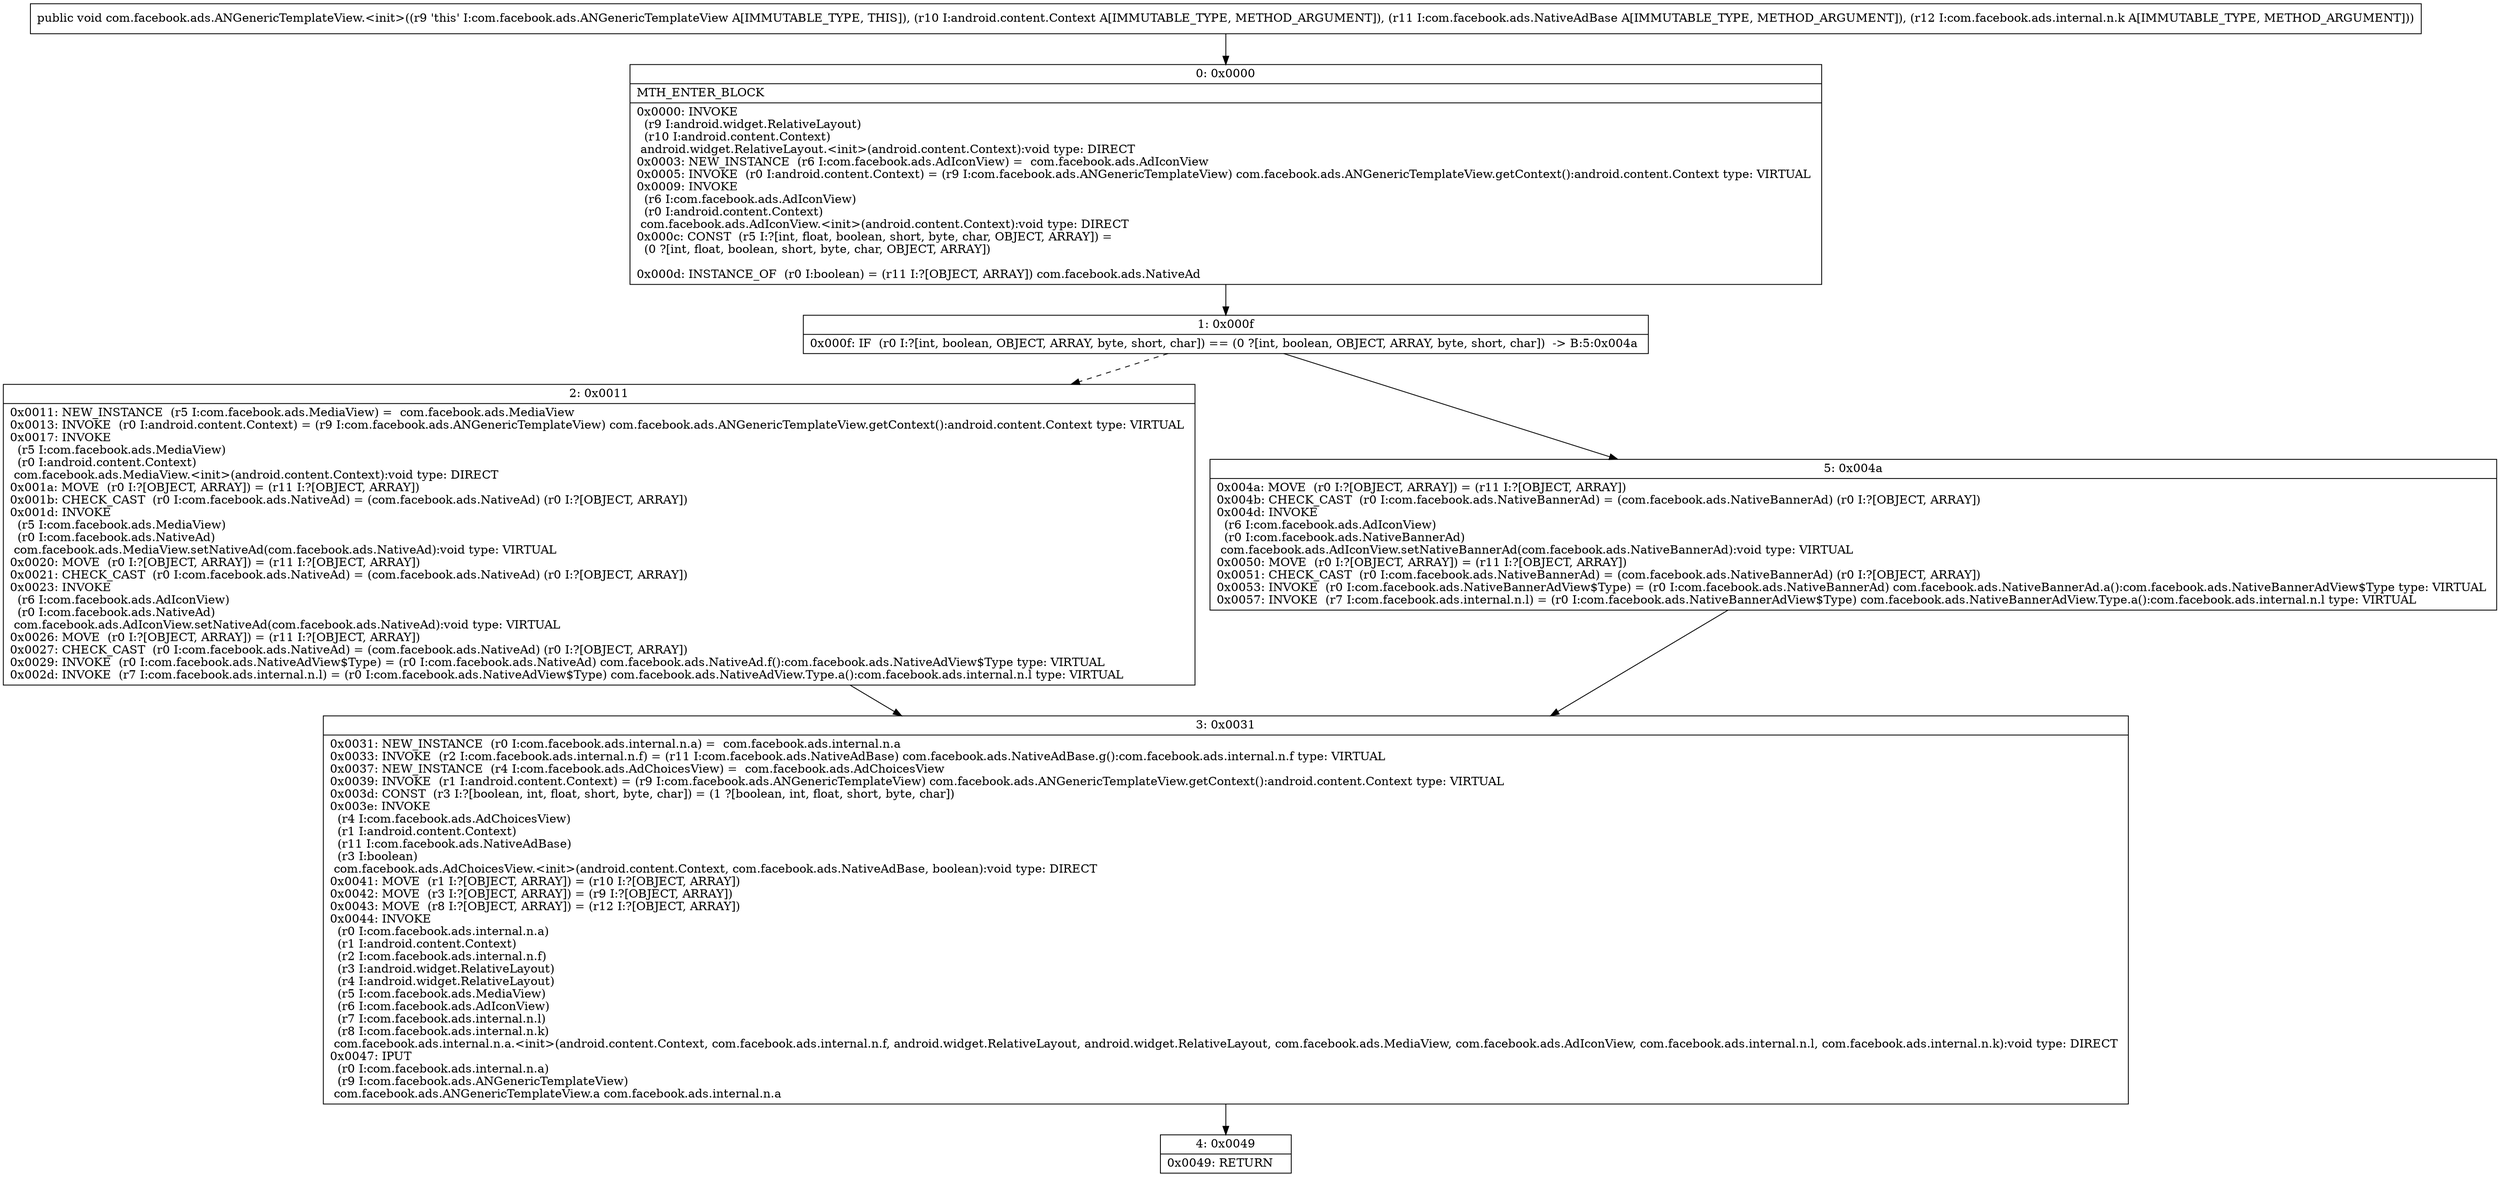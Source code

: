 digraph "CFG forcom.facebook.ads.ANGenericTemplateView.\<init\>(Landroid\/content\/Context;Lcom\/facebook\/ads\/NativeAdBase;Lcom\/facebook\/ads\/internal\/n\/k;)V" {
Node_0 [shape=record,label="{0\:\ 0x0000|MTH_ENTER_BLOCK\l|0x0000: INVOKE  \l  (r9 I:android.widget.RelativeLayout)\l  (r10 I:android.content.Context)\l android.widget.RelativeLayout.\<init\>(android.content.Context):void type: DIRECT \l0x0003: NEW_INSTANCE  (r6 I:com.facebook.ads.AdIconView) =  com.facebook.ads.AdIconView \l0x0005: INVOKE  (r0 I:android.content.Context) = (r9 I:com.facebook.ads.ANGenericTemplateView) com.facebook.ads.ANGenericTemplateView.getContext():android.content.Context type: VIRTUAL \l0x0009: INVOKE  \l  (r6 I:com.facebook.ads.AdIconView)\l  (r0 I:android.content.Context)\l com.facebook.ads.AdIconView.\<init\>(android.content.Context):void type: DIRECT \l0x000c: CONST  (r5 I:?[int, float, boolean, short, byte, char, OBJECT, ARRAY]) = \l  (0 ?[int, float, boolean, short, byte, char, OBJECT, ARRAY])\l \l0x000d: INSTANCE_OF  (r0 I:boolean) = (r11 I:?[OBJECT, ARRAY]) com.facebook.ads.NativeAd \l}"];
Node_1 [shape=record,label="{1\:\ 0x000f|0x000f: IF  (r0 I:?[int, boolean, OBJECT, ARRAY, byte, short, char]) == (0 ?[int, boolean, OBJECT, ARRAY, byte, short, char])  \-\> B:5:0x004a \l}"];
Node_2 [shape=record,label="{2\:\ 0x0011|0x0011: NEW_INSTANCE  (r5 I:com.facebook.ads.MediaView) =  com.facebook.ads.MediaView \l0x0013: INVOKE  (r0 I:android.content.Context) = (r9 I:com.facebook.ads.ANGenericTemplateView) com.facebook.ads.ANGenericTemplateView.getContext():android.content.Context type: VIRTUAL \l0x0017: INVOKE  \l  (r5 I:com.facebook.ads.MediaView)\l  (r0 I:android.content.Context)\l com.facebook.ads.MediaView.\<init\>(android.content.Context):void type: DIRECT \l0x001a: MOVE  (r0 I:?[OBJECT, ARRAY]) = (r11 I:?[OBJECT, ARRAY]) \l0x001b: CHECK_CAST  (r0 I:com.facebook.ads.NativeAd) = (com.facebook.ads.NativeAd) (r0 I:?[OBJECT, ARRAY]) \l0x001d: INVOKE  \l  (r5 I:com.facebook.ads.MediaView)\l  (r0 I:com.facebook.ads.NativeAd)\l com.facebook.ads.MediaView.setNativeAd(com.facebook.ads.NativeAd):void type: VIRTUAL \l0x0020: MOVE  (r0 I:?[OBJECT, ARRAY]) = (r11 I:?[OBJECT, ARRAY]) \l0x0021: CHECK_CAST  (r0 I:com.facebook.ads.NativeAd) = (com.facebook.ads.NativeAd) (r0 I:?[OBJECT, ARRAY]) \l0x0023: INVOKE  \l  (r6 I:com.facebook.ads.AdIconView)\l  (r0 I:com.facebook.ads.NativeAd)\l com.facebook.ads.AdIconView.setNativeAd(com.facebook.ads.NativeAd):void type: VIRTUAL \l0x0026: MOVE  (r0 I:?[OBJECT, ARRAY]) = (r11 I:?[OBJECT, ARRAY]) \l0x0027: CHECK_CAST  (r0 I:com.facebook.ads.NativeAd) = (com.facebook.ads.NativeAd) (r0 I:?[OBJECT, ARRAY]) \l0x0029: INVOKE  (r0 I:com.facebook.ads.NativeAdView$Type) = (r0 I:com.facebook.ads.NativeAd) com.facebook.ads.NativeAd.f():com.facebook.ads.NativeAdView$Type type: VIRTUAL \l0x002d: INVOKE  (r7 I:com.facebook.ads.internal.n.l) = (r0 I:com.facebook.ads.NativeAdView$Type) com.facebook.ads.NativeAdView.Type.a():com.facebook.ads.internal.n.l type: VIRTUAL \l}"];
Node_3 [shape=record,label="{3\:\ 0x0031|0x0031: NEW_INSTANCE  (r0 I:com.facebook.ads.internal.n.a) =  com.facebook.ads.internal.n.a \l0x0033: INVOKE  (r2 I:com.facebook.ads.internal.n.f) = (r11 I:com.facebook.ads.NativeAdBase) com.facebook.ads.NativeAdBase.g():com.facebook.ads.internal.n.f type: VIRTUAL \l0x0037: NEW_INSTANCE  (r4 I:com.facebook.ads.AdChoicesView) =  com.facebook.ads.AdChoicesView \l0x0039: INVOKE  (r1 I:android.content.Context) = (r9 I:com.facebook.ads.ANGenericTemplateView) com.facebook.ads.ANGenericTemplateView.getContext():android.content.Context type: VIRTUAL \l0x003d: CONST  (r3 I:?[boolean, int, float, short, byte, char]) = (1 ?[boolean, int, float, short, byte, char]) \l0x003e: INVOKE  \l  (r4 I:com.facebook.ads.AdChoicesView)\l  (r1 I:android.content.Context)\l  (r11 I:com.facebook.ads.NativeAdBase)\l  (r3 I:boolean)\l com.facebook.ads.AdChoicesView.\<init\>(android.content.Context, com.facebook.ads.NativeAdBase, boolean):void type: DIRECT \l0x0041: MOVE  (r1 I:?[OBJECT, ARRAY]) = (r10 I:?[OBJECT, ARRAY]) \l0x0042: MOVE  (r3 I:?[OBJECT, ARRAY]) = (r9 I:?[OBJECT, ARRAY]) \l0x0043: MOVE  (r8 I:?[OBJECT, ARRAY]) = (r12 I:?[OBJECT, ARRAY]) \l0x0044: INVOKE  \l  (r0 I:com.facebook.ads.internal.n.a)\l  (r1 I:android.content.Context)\l  (r2 I:com.facebook.ads.internal.n.f)\l  (r3 I:android.widget.RelativeLayout)\l  (r4 I:android.widget.RelativeLayout)\l  (r5 I:com.facebook.ads.MediaView)\l  (r6 I:com.facebook.ads.AdIconView)\l  (r7 I:com.facebook.ads.internal.n.l)\l  (r8 I:com.facebook.ads.internal.n.k)\l com.facebook.ads.internal.n.a.\<init\>(android.content.Context, com.facebook.ads.internal.n.f, android.widget.RelativeLayout, android.widget.RelativeLayout, com.facebook.ads.MediaView, com.facebook.ads.AdIconView, com.facebook.ads.internal.n.l, com.facebook.ads.internal.n.k):void type: DIRECT \l0x0047: IPUT  \l  (r0 I:com.facebook.ads.internal.n.a)\l  (r9 I:com.facebook.ads.ANGenericTemplateView)\l com.facebook.ads.ANGenericTemplateView.a com.facebook.ads.internal.n.a \l}"];
Node_4 [shape=record,label="{4\:\ 0x0049|0x0049: RETURN   \l}"];
Node_5 [shape=record,label="{5\:\ 0x004a|0x004a: MOVE  (r0 I:?[OBJECT, ARRAY]) = (r11 I:?[OBJECT, ARRAY]) \l0x004b: CHECK_CAST  (r0 I:com.facebook.ads.NativeBannerAd) = (com.facebook.ads.NativeBannerAd) (r0 I:?[OBJECT, ARRAY]) \l0x004d: INVOKE  \l  (r6 I:com.facebook.ads.AdIconView)\l  (r0 I:com.facebook.ads.NativeBannerAd)\l com.facebook.ads.AdIconView.setNativeBannerAd(com.facebook.ads.NativeBannerAd):void type: VIRTUAL \l0x0050: MOVE  (r0 I:?[OBJECT, ARRAY]) = (r11 I:?[OBJECT, ARRAY]) \l0x0051: CHECK_CAST  (r0 I:com.facebook.ads.NativeBannerAd) = (com.facebook.ads.NativeBannerAd) (r0 I:?[OBJECT, ARRAY]) \l0x0053: INVOKE  (r0 I:com.facebook.ads.NativeBannerAdView$Type) = (r0 I:com.facebook.ads.NativeBannerAd) com.facebook.ads.NativeBannerAd.a():com.facebook.ads.NativeBannerAdView$Type type: VIRTUAL \l0x0057: INVOKE  (r7 I:com.facebook.ads.internal.n.l) = (r0 I:com.facebook.ads.NativeBannerAdView$Type) com.facebook.ads.NativeBannerAdView.Type.a():com.facebook.ads.internal.n.l type: VIRTUAL \l}"];
MethodNode[shape=record,label="{public void com.facebook.ads.ANGenericTemplateView.\<init\>((r9 'this' I:com.facebook.ads.ANGenericTemplateView A[IMMUTABLE_TYPE, THIS]), (r10 I:android.content.Context A[IMMUTABLE_TYPE, METHOD_ARGUMENT]), (r11 I:com.facebook.ads.NativeAdBase A[IMMUTABLE_TYPE, METHOD_ARGUMENT]), (r12 I:com.facebook.ads.internal.n.k A[IMMUTABLE_TYPE, METHOD_ARGUMENT])) }"];
MethodNode -> Node_0;
Node_0 -> Node_1;
Node_1 -> Node_2[style=dashed];
Node_1 -> Node_5;
Node_2 -> Node_3;
Node_3 -> Node_4;
Node_5 -> Node_3;
}

